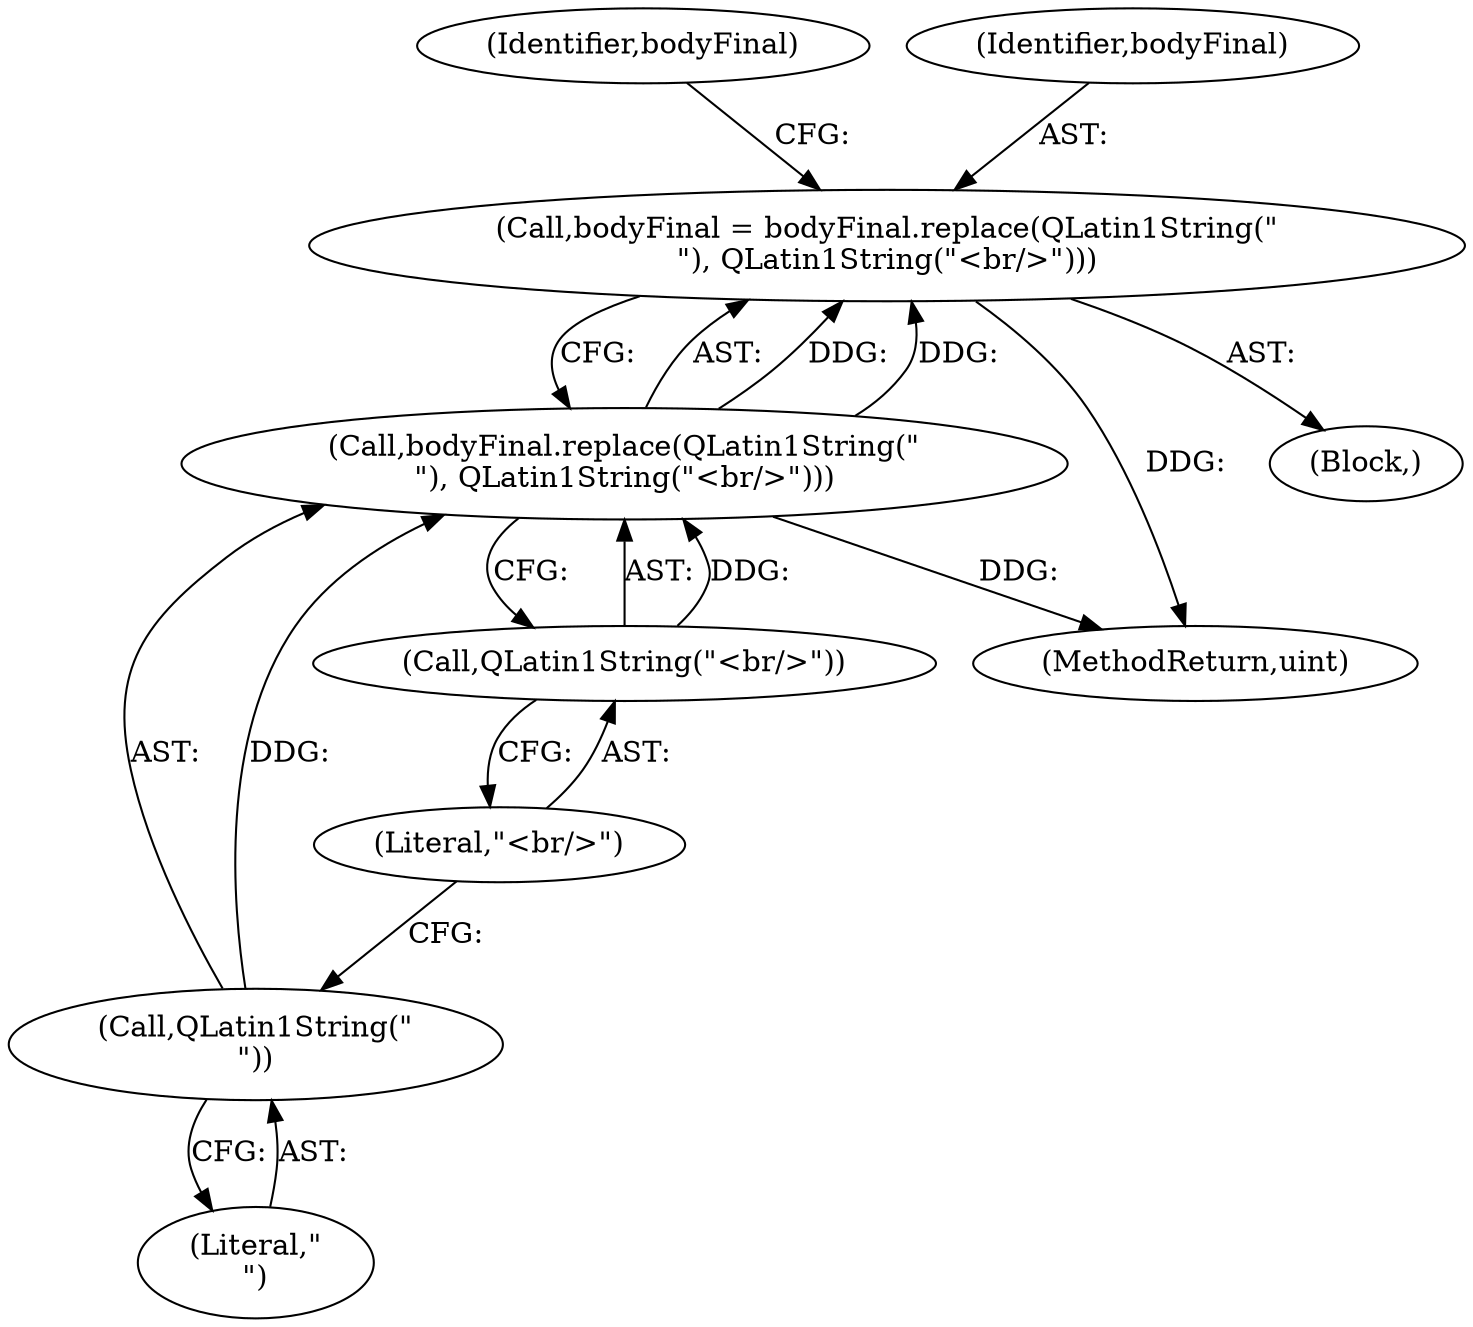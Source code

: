 digraph "1_kde_5bc696b5abcdb460c1017592e80b2d7f6ed3107c@del" {
"1000306" [label="(Call,bodyFinal = bodyFinal.replace(QLatin1String(\"\n\"), QLatin1String(\"<br/>\")))"];
"1000308" [label="(Call,bodyFinal.replace(QLatin1String(\"\n\"), QLatin1String(\"<br/>\")))"];
"1000309" [label="(Call,QLatin1String(\"\n\"))"];
"1000311" [label="(Call,QLatin1String(\"<br/>\"))"];
"1000308" [label="(Call,bodyFinal.replace(QLatin1String(\"\n\"), QLatin1String(\"<br/>\")))"];
"1000532" [label="(MethodReturn,uint)"];
"1000306" [label="(Call,bodyFinal = bodyFinal.replace(QLatin1String(\"\n\"), QLatin1String(\"<br/>\")))"];
"1000314" [label="(Identifier,bodyFinal)"];
"1000310" [label="(Literal,\"\n\")"];
"1000311" [label="(Call,QLatin1String(\"<br/>\"))"];
"1000312" [label="(Literal,\"<br/>\")"];
"1000307" [label="(Identifier,bodyFinal)"];
"1000109" [label="(Block,)"];
"1000309" [label="(Call,QLatin1String(\"\n\"))"];
"1000306" -> "1000109"  [label="AST: "];
"1000306" -> "1000308"  [label="CFG: "];
"1000307" -> "1000306"  [label="AST: "];
"1000308" -> "1000306"  [label="AST: "];
"1000314" -> "1000306"  [label="CFG: "];
"1000306" -> "1000532"  [label="DDG: "];
"1000308" -> "1000306"  [label="DDG: "];
"1000308" -> "1000306"  [label="DDG: "];
"1000308" -> "1000311"  [label="CFG: "];
"1000309" -> "1000308"  [label="AST: "];
"1000311" -> "1000308"  [label="AST: "];
"1000308" -> "1000532"  [label="DDG: "];
"1000309" -> "1000308"  [label="DDG: "];
"1000311" -> "1000308"  [label="DDG: "];
"1000309" -> "1000310"  [label="CFG: "];
"1000310" -> "1000309"  [label="AST: "];
"1000312" -> "1000309"  [label="CFG: "];
"1000311" -> "1000312"  [label="CFG: "];
"1000312" -> "1000311"  [label="AST: "];
}
